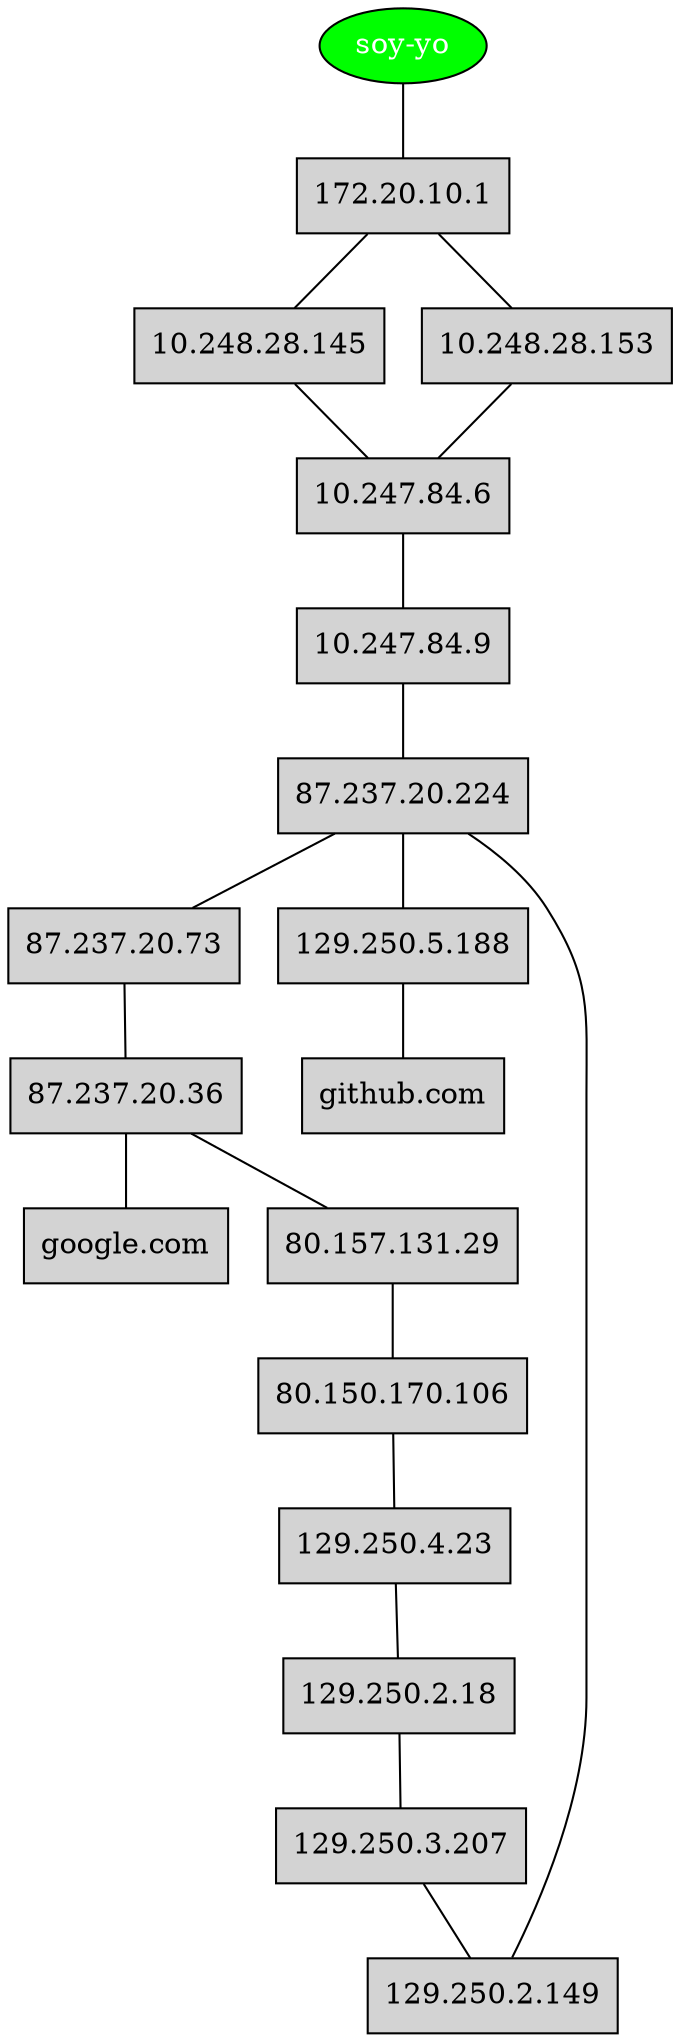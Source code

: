 strict graph {

  node [shape=rectangle style=filled]
  "soy-yo" [fillcolor=green shape=oval fontcolor=white]

	"soy-yo" -- "172.20.10.1" -- "10.248.28.145" -- "10.247.84.6" -- "10.247.84.9" -- "87.237.20.224" -- "87.237.20.73" -- "87.237.20.36" -- "google.com" [fillcolor=orange shape=oval]
	"soy-yo" -- "172.20.10.1" -- "10.248.28.153" -- "10.247.84.6" -- "10.247.84.9" -- "87.237.20.224" -- "87.237.20.73" -- "87.237.20.36" -- "80.157.131.29" -- "80.150.170.106" -- "129.250.4.23" -- "129.250.2.18" -- "129.250.3.207" -- "129.250.2.149" -- "87.237.20.224" -- "129.250.5.188" -- "github.com" [fillcolor=orange shape=oval]
}
